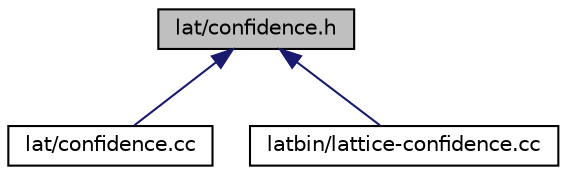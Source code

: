 digraph "lat/confidence.h"
{
  edge [fontname="Helvetica",fontsize="10",labelfontname="Helvetica",labelfontsize="10"];
  node [fontname="Helvetica",fontsize="10",shape=record];
  Node99 [label="lat/confidence.h",height=0.2,width=0.4,color="black", fillcolor="grey75", style="filled", fontcolor="black"];
  Node99 -> Node100 [dir="back",color="midnightblue",fontsize="10",style="solid",fontname="Helvetica"];
  Node100 [label="lat/confidence.cc",height=0.2,width=0.4,color="black", fillcolor="white", style="filled",URL="$confidence_8cc.html"];
  Node99 -> Node101 [dir="back",color="midnightblue",fontsize="10",style="solid",fontname="Helvetica"];
  Node101 [label="latbin/lattice-confidence.cc",height=0.2,width=0.4,color="black", fillcolor="white", style="filled",URL="$lattice-confidence_8cc.html"];
}
